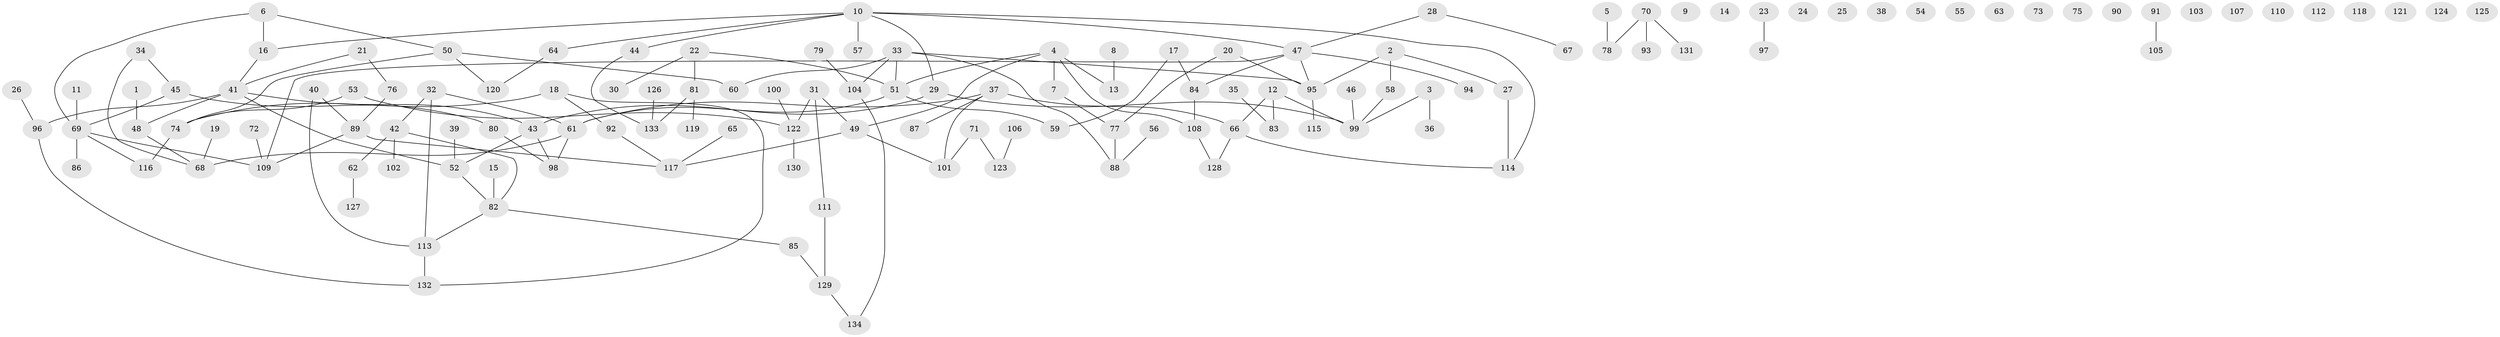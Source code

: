 // Generated by graph-tools (version 1.1) at 2025/13/03/09/25 04:13:09]
// undirected, 134 vertices, 143 edges
graph export_dot {
graph [start="1"]
  node [color=gray90,style=filled];
  1;
  2;
  3;
  4;
  5;
  6;
  7;
  8;
  9;
  10;
  11;
  12;
  13;
  14;
  15;
  16;
  17;
  18;
  19;
  20;
  21;
  22;
  23;
  24;
  25;
  26;
  27;
  28;
  29;
  30;
  31;
  32;
  33;
  34;
  35;
  36;
  37;
  38;
  39;
  40;
  41;
  42;
  43;
  44;
  45;
  46;
  47;
  48;
  49;
  50;
  51;
  52;
  53;
  54;
  55;
  56;
  57;
  58;
  59;
  60;
  61;
  62;
  63;
  64;
  65;
  66;
  67;
  68;
  69;
  70;
  71;
  72;
  73;
  74;
  75;
  76;
  77;
  78;
  79;
  80;
  81;
  82;
  83;
  84;
  85;
  86;
  87;
  88;
  89;
  90;
  91;
  92;
  93;
  94;
  95;
  96;
  97;
  98;
  99;
  100;
  101;
  102;
  103;
  104;
  105;
  106;
  107;
  108;
  109;
  110;
  111;
  112;
  113;
  114;
  115;
  116;
  117;
  118;
  119;
  120;
  121;
  122;
  123;
  124;
  125;
  126;
  127;
  128;
  129;
  130;
  131;
  132;
  133;
  134;
  1 -- 48;
  2 -- 27;
  2 -- 58;
  2 -- 95;
  3 -- 36;
  3 -- 99;
  4 -- 7;
  4 -- 13;
  4 -- 49;
  4 -- 51;
  4 -- 108;
  5 -- 78;
  6 -- 16;
  6 -- 50;
  6 -- 69;
  7 -- 77;
  8 -- 13;
  10 -- 16;
  10 -- 29;
  10 -- 44;
  10 -- 47;
  10 -- 57;
  10 -- 64;
  10 -- 114;
  11 -- 69;
  12 -- 66;
  12 -- 83;
  12 -- 99;
  15 -- 82;
  16 -- 41;
  17 -- 59;
  17 -- 84;
  18 -- 74;
  18 -- 92;
  18 -- 132;
  19 -- 68;
  20 -- 77;
  20 -- 95;
  21 -- 41;
  21 -- 76;
  22 -- 30;
  22 -- 51;
  22 -- 81;
  23 -- 97;
  26 -- 96;
  27 -- 114;
  28 -- 47;
  28 -- 67;
  29 -- 43;
  29 -- 99;
  31 -- 49;
  31 -- 111;
  31 -- 122;
  32 -- 42;
  32 -- 61;
  32 -- 113;
  33 -- 51;
  33 -- 60;
  33 -- 88;
  33 -- 95;
  33 -- 104;
  34 -- 45;
  34 -- 68;
  35 -- 83;
  37 -- 61;
  37 -- 66;
  37 -- 87;
  37 -- 101;
  39 -- 52;
  40 -- 89;
  40 -- 113;
  41 -- 43;
  41 -- 48;
  41 -- 52;
  41 -- 96;
  42 -- 62;
  42 -- 82;
  42 -- 102;
  43 -- 52;
  43 -- 98;
  44 -- 133;
  45 -- 69;
  45 -- 80;
  46 -- 99;
  47 -- 84;
  47 -- 94;
  47 -- 95;
  47 -- 109;
  48 -- 68;
  49 -- 101;
  49 -- 117;
  50 -- 60;
  50 -- 74;
  50 -- 120;
  51 -- 59;
  51 -- 61;
  52 -- 82;
  53 -- 74;
  53 -- 122;
  56 -- 88;
  58 -- 99;
  61 -- 68;
  61 -- 98;
  62 -- 127;
  64 -- 120;
  65 -- 117;
  66 -- 114;
  66 -- 128;
  69 -- 86;
  69 -- 109;
  69 -- 116;
  70 -- 78;
  70 -- 93;
  70 -- 131;
  71 -- 101;
  71 -- 123;
  72 -- 109;
  74 -- 116;
  76 -- 89;
  77 -- 88;
  79 -- 104;
  80 -- 98;
  81 -- 119;
  81 -- 133;
  82 -- 85;
  82 -- 113;
  84 -- 108;
  85 -- 129;
  89 -- 109;
  89 -- 117;
  91 -- 105;
  92 -- 117;
  95 -- 115;
  96 -- 132;
  100 -- 122;
  104 -- 134;
  106 -- 123;
  108 -- 128;
  111 -- 129;
  113 -- 132;
  122 -- 130;
  126 -- 133;
  129 -- 134;
}
